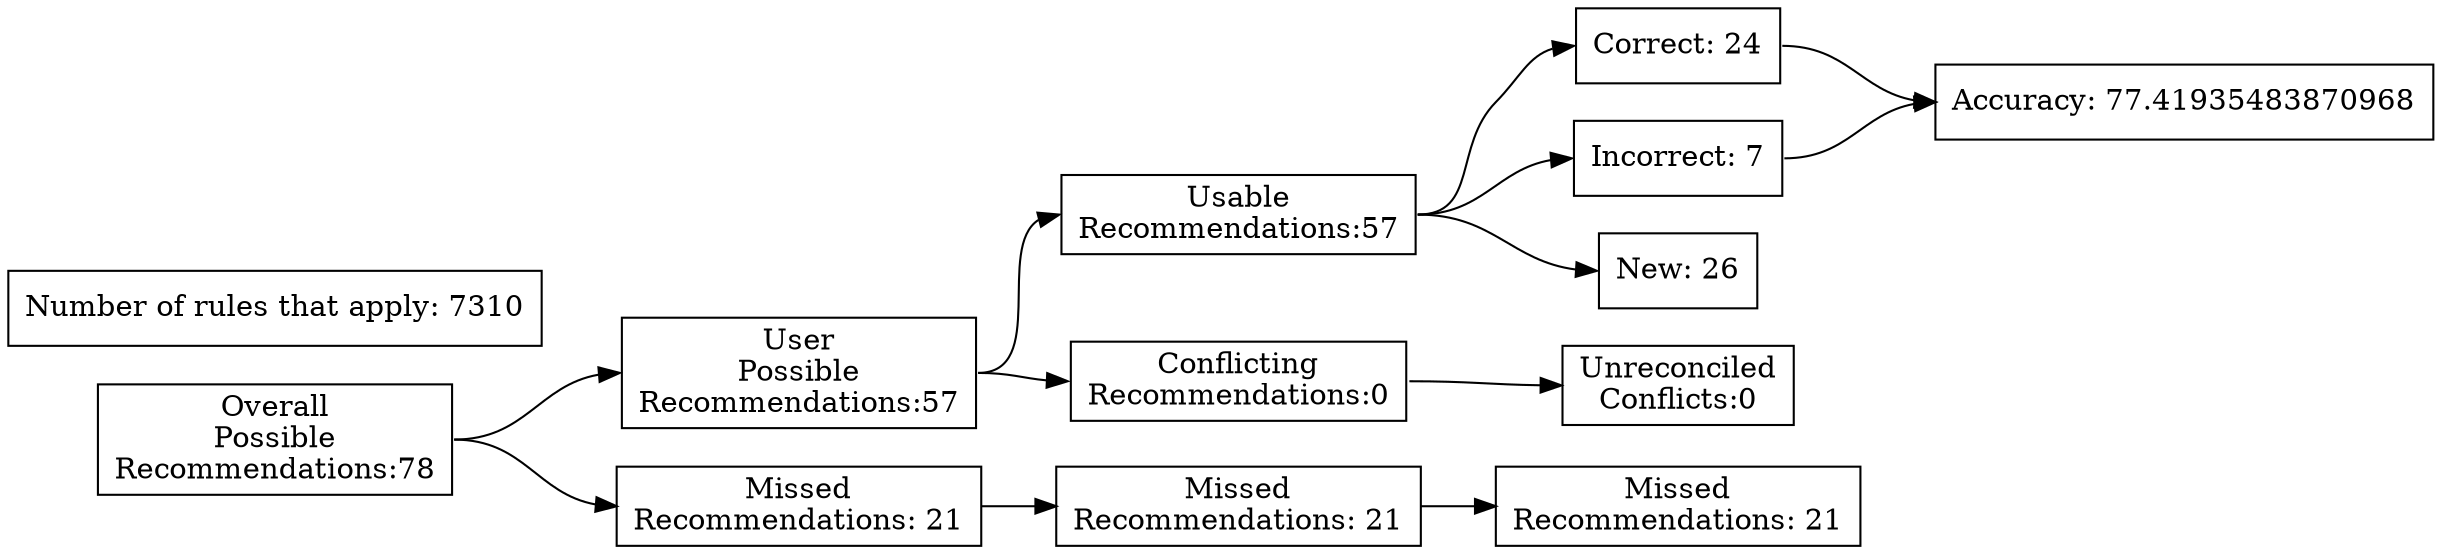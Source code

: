digraph {
	graph [rankdir=LR]
	node [pos=r shape=box]
	edge [headport=w tailport=e]
		A [label="Overall
Possible
Recommendations:78"]
		B [label="User
Possible
Recommendations:57"]
		C [label="Missed
Recommendations: 21"]
		D [label="Usable
Recommendations:57"]
		E [label="Conflicting
Recommendations:0"]
		J [label="Missed
Recommendations: 21"]
		M [label="Unreconciled
Conflicts:0"]
		F [label="Correct: 24"]
		G [label="Incorrect: 7"]
		H [label="New: 26"]
		K [label="Missed
Recommendations: 21"]
		I [label="Accuracy: 77.41935483870968"]
		l [label="Number of rules that apply: 7310"]
			A -> B
			A -> C
			B -> D
			B -> E
			D -> F
			D -> G
			D -> H
			F -> I
			G -> I
			C -> J
			J -> K
			E -> M
}
